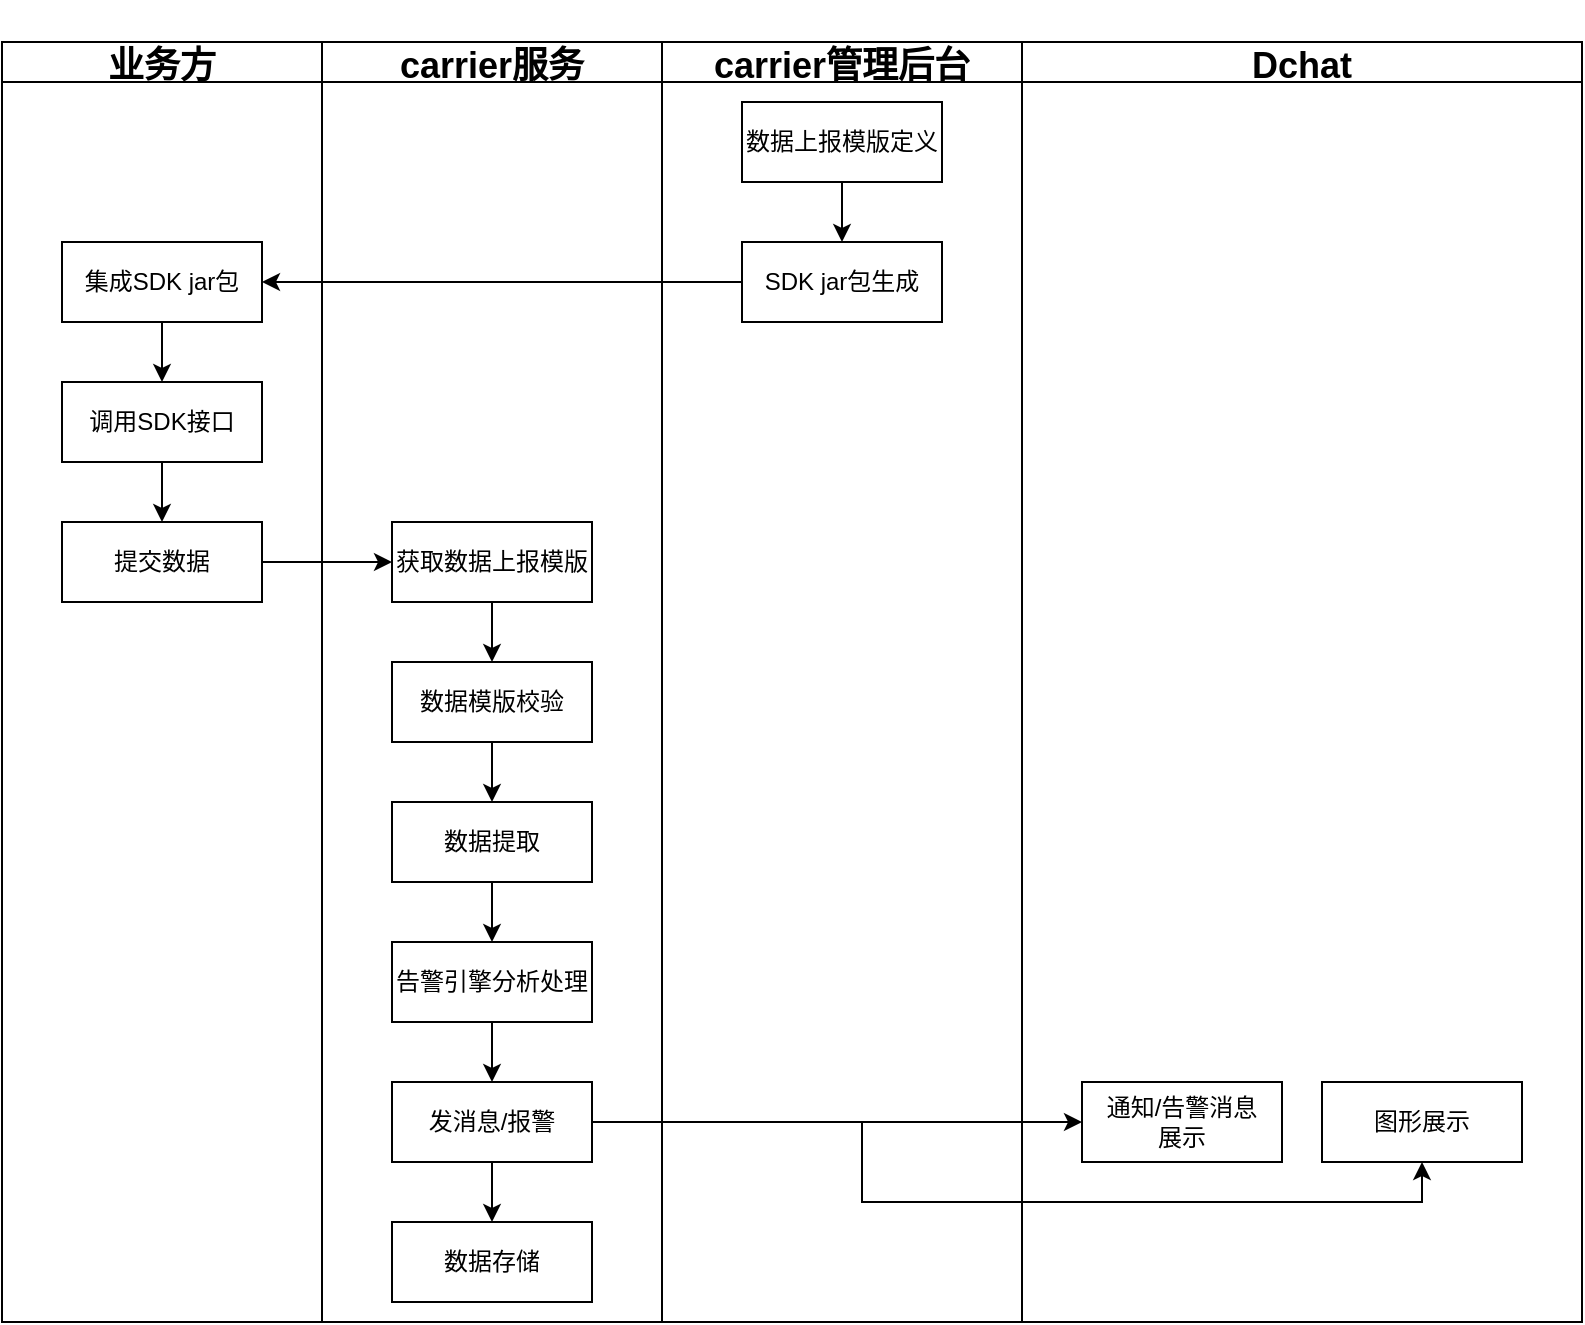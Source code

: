 <mxfile compressed="false" version="16.6.4" type="github" pages="3">
  <diagram id="pBcjqEdFsgfQmg1a2mWG" name="Page-1">
    <mxGraphModel dx="926" dy="3793" grid="0" gridSize="10" guides="1" tooltips="1" connect="1" arrows="1" fold="1" page="1" pageScale="1" pageWidth="4681" pageHeight="3300" math="0" shadow="0">
      <root>
        <mxCell id="0" />
        <mxCell id="1" parent="0" />
        <mxCell id="A6NbXT8_dKEW4dwMow8V-25" value="Pool" style="swimlane;childLayout=stackLayout;resizeParent=1;resizeParentMax=0;startSize=20;rounded=0;shadow=0;glass=0;fontSize=18;strokeColor=default;strokeWidth=1;fillColor=default;noLabel=1;portConstraintRotation=0;connectable=1;allowArrows=1;snapToPoint=0;backgroundOutline=0;rotatable=1;cloneable=1;deletable=1;comic=0;enumerate=0;swimlaneBody=1;swimlaneHead=0;horizontal=1;swimlaneLine=1;" parent="1" vertex="1">
          <mxGeometry x="200" y="-2990" width="330" height="660" as="geometry" />
        </mxCell>
        <mxCell id="A6NbXT8_dKEW4dwMow8V-26" value="业务方" style="swimlane;startSize=20;rounded=0;shadow=0;glass=0;fontSize=18;strokeColor=default;strokeWidth=1;fillColor=default;" parent="A6NbXT8_dKEW4dwMow8V-25" vertex="1">
          <mxGeometry y="20" width="160" height="640" as="geometry" />
        </mxCell>
        <mxCell id="LMv_qMbZr2J3lBFjA7qK-20" style="edgeStyle=orthogonalEdgeStyle;rounded=0;orthogonalLoop=1;jettySize=auto;html=1;exitX=0.5;exitY=1;exitDx=0;exitDy=0;" parent="A6NbXT8_dKEW4dwMow8V-26" source="LMv_qMbZr2J3lBFjA7qK-12" target="LMv_qMbZr2J3lBFjA7qK-13" edge="1">
          <mxGeometry relative="1" as="geometry" />
        </mxCell>
        <mxCell id="LMv_qMbZr2J3lBFjA7qK-12" value="调用SDK接口" style="rounded=0;whiteSpace=wrap;html=1;" parent="A6NbXT8_dKEW4dwMow8V-26" vertex="1">
          <mxGeometry x="30" y="170" width="100" height="40" as="geometry" />
        </mxCell>
        <mxCell id="LMv_qMbZr2J3lBFjA7qK-13" value="提交数据" style="rounded=0;whiteSpace=wrap;html=1;" parent="A6NbXT8_dKEW4dwMow8V-26" vertex="1">
          <mxGeometry x="30" y="240" width="100" height="40" as="geometry" />
        </mxCell>
        <mxCell id="LMv_qMbZr2J3lBFjA7qK-19" style="edgeStyle=orthogonalEdgeStyle;rounded=0;orthogonalLoop=1;jettySize=auto;html=1;exitX=0.5;exitY=1;exitDx=0;exitDy=0;entryX=0.5;entryY=0;entryDx=0;entryDy=0;" parent="A6NbXT8_dKEW4dwMow8V-26" source="LMv_qMbZr2J3lBFjA7qK-14" target="LMv_qMbZr2J3lBFjA7qK-12" edge="1">
          <mxGeometry relative="1" as="geometry" />
        </mxCell>
        <mxCell id="LMv_qMbZr2J3lBFjA7qK-14" value="集成SDK jar包" style="rounded=0;whiteSpace=wrap;html=1;" parent="A6NbXT8_dKEW4dwMow8V-26" vertex="1">
          <mxGeometry x="30" y="100" width="100" height="40" as="geometry" />
        </mxCell>
        <mxCell id="A6NbXT8_dKEW4dwMow8V-27" value="carrier服务" style="swimlane;startSize=20;rounded=0;shadow=0;glass=0;fontSize=18;strokeColor=default;strokeWidth=1;fillColor=default;" parent="A6NbXT8_dKEW4dwMow8V-25" vertex="1">
          <mxGeometry x="160" y="20" width="170" height="640" as="geometry" />
        </mxCell>
        <mxCell id="LMv_qMbZr2J3lBFjA7qK-22" style="edgeStyle=orthogonalEdgeStyle;rounded=0;orthogonalLoop=1;jettySize=auto;html=1;exitX=0.5;exitY=1;exitDx=0;exitDy=0;entryX=0.5;entryY=0;entryDx=0;entryDy=0;" parent="A6NbXT8_dKEW4dwMow8V-27" source="A6NbXT8_dKEW4dwMow8V-9" target="A6NbXT8_dKEW4dwMow8V-10" edge="1">
          <mxGeometry relative="1" as="geometry" />
        </mxCell>
        <mxCell id="A6NbXT8_dKEW4dwMow8V-9" value="获取数据上报模版" style="rounded=0;whiteSpace=wrap;html=1;" parent="A6NbXT8_dKEW4dwMow8V-27" vertex="1">
          <mxGeometry x="35" y="240" width="100" height="40" as="geometry" />
        </mxCell>
        <mxCell id="LMv_qMbZr2J3lBFjA7qK-23" style="edgeStyle=orthogonalEdgeStyle;rounded=0;orthogonalLoop=1;jettySize=auto;html=1;exitX=0.5;exitY=1;exitDx=0;exitDy=0;entryX=0.5;entryY=0;entryDx=0;entryDy=0;" parent="A6NbXT8_dKEW4dwMow8V-27" source="A6NbXT8_dKEW4dwMow8V-10" target="LMv_qMbZr2J3lBFjA7qK-2" edge="1">
          <mxGeometry relative="1" as="geometry" />
        </mxCell>
        <mxCell id="A6NbXT8_dKEW4dwMow8V-10" value="数据模版校验" style="rounded=0;whiteSpace=wrap;html=1;" parent="A6NbXT8_dKEW4dwMow8V-27" vertex="1">
          <mxGeometry x="35" y="310" width="100" height="40" as="geometry" />
        </mxCell>
        <mxCell id="A6NbXT8_dKEW4dwMow8V-11" value="数据存储" style="rounded=0;whiteSpace=wrap;html=1;" parent="A6NbXT8_dKEW4dwMow8V-27" vertex="1">
          <mxGeometry x="35" y="590" width="100" height="40" as="geometry" />
        </mxCell>
        <mxCell id="sdzID2NkrLQG2Qxd7FMs-2" style="edgeStyle=orthogonalEdgeStyle;rounded=0;orthogonalLoop=1;jettySize=auto;html=1;exitX=0.5;exitY=1;exitDx=0;exitDy=0;entryX=0.5;entryY=0;entryDx=0;entryDy=0;" parent="A6NbXT8_dKEW4dwMow8V-27" source="LMv_qMbZr2J3lBFjA7qK-2" target="sdzID2NkrLQG2Qxd7FMs-1" edge="1">
          <mxGeometry relative="1" as="geometry" />
        </mxCell>
        <mxCell id="LMv_qMbZr2J3lBFjA7qK-2" value="数据提取" style="rounded=0;whiteSpace=wrap;html=1;" parent="A6NbXT8_dKEW4dwMow8V-27" vertex="1">
          <mxGeometry x="35" y="380" width="100" height="40" as="geometry" />
        </mxCell>
        <mxCell id="LMv_qMbZr2J3lBFjA7qK-25" style="edgeStyle=orthogonalEdgeStyle;rounded=0;orthogonalLoop=1;jettySize=auto;html=1;exitX=0.5;exitY=1;exitDx=0;exitDy=0;entryX=0.5;entryY=0;entryDx=0;entryDy=0;" parent="A6NbXT8_dKEW4dwMow8V-27" source="LMv_qMbZr2J3lBFjA7qK-3" target="A6NbXT8_dKEW4dwMow8V-11" edge="1">
          <mxGeometry relative="1" as="geometry" />
        </mxCell>
        <mxCell id="LMv_qMbZr2J3lBFjA7qK-3" value="发消息/报警" style="rounded=0;whiteSpace=wrap;html=1;" parent="A6NbXT8_dKEW4dwMow8V-27" vertex="1">
          <mxGeometry x="35" y="520" width="100" height="40" as="geometry" />
        </mxCell>
        <mxCell id="LMv_qMbZr2J3lBFjA7qK-21" value="" style="endArrow=classic;html=1;rounded=0;entryX=0;entryY=0.5;entryDx=0;entryDy=0;" parent="A6NbXT8_dKEW4dwMow8V-27" target="A6NbXT8_dKEW4dwMow8V-9" edge="1">
          <mxGeometry width="50" height="50" relative="1" as="geometry">
            <mxPoint x="-30" y="260" as="sourcePoint" />
            <mxPoint x="30" y="260" as="targetPoint" />
          </mxGeometry>
        </mxCell>
        <mxCell id="sdzID2NkrLQG2Qxd7FMs-3" style="edgeStyle=orthogonalEdgeStyle;rounded=0;orthogonalLoop=1;jettySize=auto;html=1;exitX=0.5;exitY=1;exitDx=0;exitDy=0;entryX=0.5;entryY=0;entryDx=0;entryDy=0;" parent="A6NbXT8_dKEW4dwMow8V-27" source="sdzID2NkrLQG2Qxd7FMs-1" target="LMv_qMbZr2J3lBFjA7qK-3" edge="1">
          <mxGeometry relative="1" as="geometry" />
        </mxCell>
        <mxCell id="sdzID2NkrLQG2Qxd7FMs-1" value="告警引擎分析处理" style="rounded=0;whiteSpace=wrap;html=1;" parent="A6NbXT8_dKEW4dwMow8V-27" vertex="1">
          <mxGeometry x="35" y="450" width="100" height="40" as="geometry" />
        </mxCell>
        <mxCell id="A6NbXT8_dKEW4dwMow8V-31" value="carrier管理后台" style="swimlane;startSize=20;rounded=0;shadow=0;glass=0;fontSize=18;strokeColor=default;strokeWidth=1;fillColor=default;" parent="1" vertex="1">
          <mxGeometry x="530" y="-2970" width="180" height="640" as="geometry" />
        </mxCell>
        <mxCell id="LMv_qMbZr2J3lBFjA7qK-1" value="SDK jar包生成" style="rounded=0;whiteSpace=wrap;html=1;" parent="A6NbXT8_dKEW4dwMow8V-31" vertex="1">
          <mxGeometry x="40" y="100" width="100" height="40" as="geometry" />
        </mxCell>
        <mxCell id="A6NbXT8_dKEW4dwMow8V-13" value="数据上报模版定义" style="rounded=0;whiteSpace=wrap;html=1;" parent="A6NbXT8_dKEW4dwMow8V-31" vertex="1">
          <mxGeometry x="40" y="30" width="100" height="40" as="geometry" />
        </mxCell>
        <mxCell id="LMv_qMbZr2J3lBFjA7qK-15" value="" style="endArrow=classic;html=1;rounded=0;exitX=0.5;exitY=1;exitDx=0;exitDy=0;entryX=0.5;entryY=0;entryDx=0;entryDy=0;" parent="A6NbXT8_dKEW4dwMow8V-31" source="A6NbXT8_dKEW4dwMow8V-13" target="LMv_qMbZr2J3lBFjA7qK-1" edge="1">
          <mxGeometry width="50" height="50" relative="1" as="geometry">
            <mxPoint x="20" y="260" as="sourcePoint" />
            <mxPoint x="90" y="90" as="targetPoint" />
          </mxGeometry>
        </mxCell>
        <mxCell id="A6NbXT8_dKEW4dwMow8V-28" value="Dchat" style="swimlane;startSize=20;rounded=0;shadow=0;glass=0;fontSize=18;strokeColor=default;strokeWidth=1;fillColor=default;" parent="1" vertex="1">
          <mxGeometry x="710" y="-2970" width="280" height="640" as="geometry" />
        </mxCell>
        <mxCell id="LMv_qMbZr2J3lBFjA7qK-26" value="通知/告警消息&lt;br&gt;展示" style="rounded=0;whiteSpace=wrap;html=1;" parent="A6NbXT8_dKEW4dwMow8V-28" vertex="1">
          <mxGeometry x="30" y="520" width="100" height="40" as="geometry" />
        </mxCell>
        <mxCell id="LMv_qMbZr2J3lBFjA7qK-27" value="图形展示" style="rounded=0;whiteSpace=wrap;html=1;" parent="A6NbXT8_dKEW4dwMow8V-28" vertex="1">
          <mxGeometry x="150" y="520" width="100" height="40" as="geometry" />
        </mxCell>
        <mxCell id="LMv_qMbZr2J3lBFjA7qK-17" value="" style="endArrow=classic;html=1;rounded=0;exitX=0;exitY=0.5;exitDx=0;exitDy=0;entryX=1;entryY=0.5;entryDx=0;entryDy=0;" parent="1" source="LMv_qMbZr2J3lBFjA7qK-1" target="LMv_qMbZr2J3lBFjA7qK-14" edge="1">
          <mxGeometry width="50" height="50" relative="1" as="geometry">
            <mxPoint x="550" y="-2710" as="sourcePoint" />
            <mxPoint x="600" y="-2760" as="targetPoint" />
          </mxGeometry>
        </mxCell>
        <mxCell id="LMv_qMbZr2J3lBFjA7qK-30" style="edgeStyle=orthogonalEdgeStyle;rounded=0;orthogonalLoop=1;jettySize=auto;html=1;exitX=1;exitY=0.5;exitDx=0;exitDy=0;entryX=0;entryY=0.5;entryDx=0;entryDy=0;" parent="1" source="LMv_qMbZr2J3lBFjA7qK-3" target="LMv_qMbZr2J3lBFjA7qK-26" edge="1">
          <mxGeometry relative="1" as="geometry" />
        </mxCell>
        <mxCell id="LMv_qMbZr2J3lBFjA7qK-34" style="edgeStyle=orthogonalEdgeStyle;orthogonalLoop=1;jettySize=auto;html=1;exitX=0.5;exitY=1;exitDx=0;exitDy=0;startFill=1;endFill=0;anchorPointDirection=1;rounded=0;startArrow=classic;endArrow=none;" parent="1" source="LMv_qMbZr2J3lBFjA7qK-27" edge="1">
          <mxGeometry relative="1" as="geometry">
            <mxPoint x="610" y="-2430" as="targetPoint" />
            <Array as="points">
              <mxPoint x="910" y="-2390" />
              <mxPoint x="630" y="-2390" />
              <mxPoint x="630" y="-2430" />
            </Array>
          </mxGeometry>
        </mxCell>
      </root>
    </mxGraphModel>
  </diagram>
  <diagram id="rHUjx846w3zSIe8VbyS8" name="第 2 页">
    <mxGraphModel dx="926" dy="493" grid="0" gridSize="10" guides="1" tooltips="1" connect="1" arrows="1" fold="1" page="1" pageScale="1" pageWidth="1169" pageHeight="827" math="0" shadow="0">
      <root>
        <mxCell id="SepARk9L7HPTzCc7iiaq-0" />
        <mxCell id="SepARk9L7HPTzCc7iiaq-1" parent="SepARk9L7HPTzCc7iiaq-0" />
        <mxCell id="SepARk9L7HPTzCc7iiaq-2" value="业务方服务" style="shape=umlLifeline;perimeter=lifelinePerimeter;whiteSpace=wrap;html=1;container=1;collapsible=0;recursiveResize=0;outlineConnect=0;" parent="SepARk9L7HPTzCc7iiaq-1" vertex="1">
          <mxGeometry x="120" y="80" width="100" height="680" as="geometry" />
        </mxCell>
        <mxCell id="SepARk9L7HPTzCc7iiaq-4" value="" style="html=1;points=[];perimeter=orthogonalPerimeter;" parent="SepARk9L7HPTzCc7iiaq-2" vertex="1">
          <mxGeometry x="45" y="90" width="10" height="560" as="geometry" />
        </mxCell>
        <mxCell id="SepARk9L7HPTzCc7iiaq-10" value="调用SDK接口（实体类参数）" style="html=1;verticalAlign=bottom;endArrow=block;rounded=0;" parent="SepARk9L7HPTzCc7iiaq-2" edge="1">
          <mxGeometry width="80" relative="1" as="geometry">
            <mxPoint x="54" y="130" as="sourcePoint" />
            <mxPoint x="253.5" y="130" as="targetPoint" />
          </mxGeometry>
        </mxCell>
        <mxCell id="SepARk9L7HPTzCc7iiaq-3" value="carrier SDK" style="shape=umlLifeline;perimeter=lifelinePerimeter;whiteSpace=wrap;html=1;container=1;collapsible=0;recursiveResize=0;outlineConnect=0;" parent="SepARk9L7HPTzCc7iiaq-1" vertex="1">
          <mxGeometry x="330" y="80" width="100" height="680" as="geometry" />
        </mxCell>
        <mxCell id="SepARk9L7HPTzCc7iiaq-5" value="" style="html=1;points=[];perimeter=orthogonalPerimeter;" parent="SepARk9L7HPTzCc7iiaq-3" vertex="1">
          <mxGeometry x="45" y="110" width="10" height="510" as="geometry" />
        </mxCell>
        <mxCell id="SepARk9L7HPTzCc7iiaq-13" value="" style="html=1;points=[];perimeter=orthogonalPerimeter;" parent="SepARk9L7HPTzCc7iiaq-3" vertex="1">
          <mxGeometry x="50" y="150" width="10" height="20" as="geometry" />
        </mxCell>
        <mxCell id="SepARk9L7HPTzCc7iiaq-14" value="实体对象转换为json body（附带cls）" style="edgeStyle=orthogonalEdgeStyle;html=1;align=left;spacingLeft=2;endArrow=block;rounded=0;entryX=1;entryY=0;" parent="SepARk9L7HPTzCc7iiaq-3" edge="1">
          <mxGeometry relative="1" as="geometry">
            <mxPoint x="56" y="130" as="sourcePoint" />
            <Array as="points">
              <mxPoint x="96" y="130" />
            </Array>
            <mxPoint x="56" y="150" as="targetPoint" />
          </mxGeometry>
        </mxCell>
        <mxCell id="SepARk9L7HPTzCc7iiaq-20" value="http post 提交json" style="html=1;verticalAlign=bottom;endArrow=block;rounded=0;" parent="SepARk9L7HPTzCc7iiaq-3" edge="1">
          <mxGeometry width="80" relative="1" as="geometry">
            <mxPoint x="56" y="200" as="sourcePoint" />
            <mxPoint x="292" y="200" as="targetPoint" />
          </mxGeometry>
        </mxCell>
        <mxCell id="SepARk9L7HPTzCc7iiaq-19" value="carrier服务" style="shape=umlLifeline;perimeter=lifelinePerimeter;whiteSpace=wrap;html=1;container=1;collapsible=0;recursiveResize=0;outlineConnect=0;" parent="SepARk9L7HPTzCc7iiaq-1" vertex="1">
          <mxGeometry x="580" y="80" width="100" height="680" as="geometry" />
        </mxCell>
        <mxCell id="SepARk9L7HPTzCc7iiaq-21" value="" style="html=1;points=[];perimeter=orthogonalPerimeter;" parent="SepARk9L7HPTzCc7iiaq-19" vertex="1">
          <mxGeometry x="45" y="170" width="10" height="470" as="geometry" />
        </mxCell>
        <mxCell id="SepARk9L7HPTzCc7iiaq-23" value="校验cls及字段是否正确" style="edgeStyle=orthogonalEdgeStyle;html=1;align=left;spacingLeft=2;endArrow=block;rounded=0;entryX=1.2;entryY=0.075;entryDx=0;entryDy=0;entryPerimeter=0;" parent="SepARk9L7HPTzCc7iiaq-19" edge="1">
          <mxGeometry relative="1" as="geometry">
            <mxPoint x="56" y="200" as="sourcePoint" />
            <Array as="points">
              <mxPoint x="86" y="200" />
              <mxPoint x="86" y="223" />
            </Array>
            <mxPoint x="62" y="223" as="targetPoint" />
          </mxGeometry>
        </mxCell>
        <mxCell id="SepARk9L7HPTzCc7iiaq-28" value="" style="html=1;points=[];perimeter=orthogonalPerimeter;" parent="SepARk9L7HPTzCc7iiaq-19" vertex="1">
          <mxGeometry x="50" y="294" width="10" height="40" as="geometry" />
        </mxCell>
        <mxCell id="SepARk9L7HPTzCc7iiaq-29" value="json数据反序列化为类信息" style="edgeStyle=orthogonalEdgeStyle;html=1;align=left;spacingLeft=2;endArrow=block;rounded=0;entryX=1;entryY=0;exitX=0.9;exitY=0.553;exitDx=0;exitDy=0;exitPerimeter=0;" parent="SepARk9L7HPTzCc7iiaq-19" edge="1">
          <mxGeometry relative="1" as="geometry">
            <mxPoint x="55" y="278.07" as="sourcePoint" />
            <Array as="points">
              <mxPoint x="55" y="277" />
              <mxPoint x="91" y="277" />
              <mxPoint x="91" y="297" />
            </Array>
            <mxPoint x="61" y="297" as="targetPoint" />
          </mxGeometry>
        </mxCell>
        <mxCell id="SepARk9L7HPTzCc7iiaq-30" value="" style="html=1;points=[];perimeter=orthogonalPerimeter;" parent="SepARk9L7HPTzCc7iiaq-19" vertex="1">
          <mxGeometry x="50" y="369" width="10" height="40" as="geometry" />
        </mxCell>
        <mxCell id="SepARk9L7HPTzCc7iiaq-34" value="执行alarm中的告警触发器" style="edgeStyle=orthogonalEdgeStyle;html=1;align=left;spacingLeft=2;endArrow=block;rounded=0;" parent="SepARk9L7HPTzCc7iiaq-19" edge="1">
          <mxGeometry x="0.055" relative="1" as="geometry">
            <mxPoint x="55" y="360" as="sourcePoint" />
            <Array as="points">
              <mxPoint x="93" y="360" />
              <mxPoint x="93" y="380" />
            </Array>
            <mxPoint x="60" y="380" as="targetPoint" />
            <mxPoint as="offset" />
          </mxGeometry>
        </mxCell>
        <mxCell id="SepARk9L7HPTzCc7iiaq-35" value="" style="html=1;points=[];perimeter=orthogonalPerimeter;" parent="SepARk9L7HPTzCc7iiaq-19" vertex="1">
          <mxGeometry x="50" y="450" width="10" height="40" as="geometry" />
        </mxCell>
        <mxCell id="SepARk9L7HPTzCc7iiaq-36" value="发送告警" style="edgeStyle=orthogonalEdgeStyle;html=1;align=left;spacingLeft=2;endArrow=block;rounded=0;entryX=1;entryY=0;" parent="SepARk9L7HPTzCc7iiaq-19" target="SepARk9L7HPTzCc7iiaq-35" edge="1">
          <mxGeometry relative="1" as="geometry">
            <mxPoint x="55" y="430" as="sourcePoint" />
            <Array as="points">
              <mxPoint x="85" y="430" />
            </Array>
          </mxGeometry>
        </mxCell>
        <mxCell id="SepARk9L7HPTzCc7iiaq-43" value="" style="html=1;points=[];perimeter=orthogonalPerimeter;" parent="SepARk9L7HPTzCc7iiaq-19" vertex="1">
          <mxGeometry x="50" y="527" width="10" height="40" as="geometry" />
        </mxCell>
        <mxCell id="SepARk9L7HPTzCc7iiaq-44" value="存储数据" style="edgeStyle=orthogonalEdgeStyle;html=1;align=left;spacingLeft=2;endArrow=block;rounded=0;entryX=1;entryY=0;exitX=0.9;exitY=0.615;exitDx=0;exitDy=0;exitPerimeter=0;" parent="SepARk9L7HPTzCc7iiaq-19" edge="1">
          <mxGeometry relative="1" as="geometry">
            <mxPoint x="55" y="508.25" as="sourcePoint" />
            <Array as="points">
              <mxPoint x="55" y="507" />
              <mxPoint x="82" y="507" />
              <mxPoint x="82" y="527" />
            </Array>
            <mxPoint x="61" y="527" as="targetPoint" />
          </mxGeometry>
        </mxCell>
        <mxCell id="SepARk9L7HPTzCc7iiaq-22" value="" style="html=1;points=[];perimeter=orthogonalPerimeter;" parent="SepARk9L7HPTzCc7iiaq-1" vertex="1">
          <mxGeometry x="631" y="300" width="10" height="40" as="geometry" />
        </mxCell>
        <mxCell id="SepARk9L7HPTzCc7iiaq-39" value="返回结果" style="html=1;verticalAlign=bottom;endArrow=none;rounded=0;startArrow=classic;startFill=1;endFill=0;" parent="SepARk9L7HPTzCc7iiaq-1" edge="1">
          <mxGeometry width="80" relative="1" as="geometry">
            <mxPoint x="387.5" y="658" as="sourcePoint" />
            <mxPoint x="623" y="658" as="targetPoint" />
            <Array as="points">
              <mxPoint x="508" y="658" />
            </Array>
          </mxGeometry>
        </mxCell>
        <mxCell id="SepARk9L7HPTzCc7iiaq-40" value="返回结果" style="html=1;verticalAlign=bottom;endArrow=none;rounded=0;startArrow=classic;startFill=1;endFill=0;entryX=0.5;entryY=0.979;entryDx=0;entryDy=0;entryPerimeter=0;" parent="SepARk9L7HPTzCc7iiaq-1" edge="1">
          <mxGeometry x="0.05" y="2" width="80" relative="1" as="geometry">
            <mxPoint x="175" y="662" as="sourcePoint" />
            <mxPoint x="375" y="661.92" as="targetPoint" />
            <Array as="points">
              <mxPoint x="285.5" y="662" />
            </Array>
            <mxPoint as="offset" />
          </mxGeometry>
        </mxCell>
      </root>
    </mxGraphModel>
  </diagram>
  <diagram id="5IWlQcS8cEQn7fGy_ZMK" name="第 3 页">
    <mxGraphModel dx="926" dy="493" grid="1" gridSize="10" guides="1" tooltips="1" connect="1" arrows="1" fold="1" page="1" pageScale="1" pageWidth="4681" pageHeight="3300" math="0" shadow="0">
      <root>
        <mxCell id="AV51641QXDecWURRPgKn-0" />
        <mxCell id="AV51641QXDecWURRPgKn-1" parent="AV51641QXDecWURRPgKn-0" />
        <mxCell id="AV51641QXDecWURRPgKn-2" value="上报数据" style="rounded=1;whiteSpace=wrap;html=1;" vertex="1" parent="AV51641QXDecWURRPgKn-1">
          <mxGeometry x="200" y="200" width="120" height="60" as="geometry" />
        </mxCell>
        <mxCell id="7jMibhR6LVHkm1ogZSTY-0" value="解析数据" style="rounded=1;whiteSpace=wrap;html=1;" vertex="1" parent="AV51641QXDecWURRPgKn-1">
          <mxGeometry x="200" y="300" width="120" height="60" as="geometry" />
        </mxCell>
        <mxCell id="7jMibhR6LVHkm1ogZSTY-1" value="判断是否是定时报警器" style="rounded=1;whiteSpace=wrap;html=1;" vertex="1" parent="AV51641QXDecWURRPgKn-1">
          <mxGeometry x="200" y="510" width="120" height="60" as="geometry" />
        </mxCell>
        <mxCell id="7jMibhR6LVHkm1ogZSTY-2" value="解析数据" style="rounded=1;whiteSpace=wrap;html=1;" vertex="1" parent="AV51641QXDecWURRPgKn-1">
          <mxGeometry x="200" y="400" width="120" height="60" as="geometry" />
        </mxCell>
        <mxCell id="7jMibhR6LVHkm1ogZSTY-9" style="edgeStyle=orthogonalEdgeStyle;rounded=0;orthogonalLoop=1;jettySize=auto;html=1;exitX=1;exitY=0.5;exitDx=0;exitDy=0;entryX=0;entryY=0.5;entryDx=0;entryDy=0;" edge="1" parent="AV51641QXDecWURRPgKn-1" source="7jMibhR6LVHkm1ogZSTY-3" target="7jMibhR6LVHkm1ogZSTY-4">
          <mxGeometry relative="1" as="geometry" />
        </mxCell>
        <mxCell id="7jMibhR6LVHkm1ogZSTY-3" value="启动初始化" style="rounded=1;whiteSpace=wrap;html=1;" vertex="1" parent="AV51641QXDecWURRPgKn-1">
          <mxGeometry x="200" y="100" width="120" height="60" as="geometry" />
        </mxCell>
        <mxCell id="7jMibhR6LVHkm1ogZSTY-10" style="edgeStyle=orthogonalEdgeStyle;rounded=0;orthogonalLoop=1;jettySize=auto;html=1;exitX=1;exitY=0.5;exitDx=0;exitDy=0;" edge="1" parent="AV51641QXDecWURRPgKn-1" source="7jMibhR6LVHkm1ogZSTY-4" target="7jMibhR6LVHkm1ogZSTY-6">
          <mxGeometry relative="1" as="geometry" />
        </mxCell>
        <mxCell id="7jMibhR6LVHkm1ogZSTY-4" value="是否包含定时报警器" style="rounded=1;whiteSpace=wrap;html=1;" vertex="1" parent="AV51641QXDecWURRPgKn-1">
          <mxGeometry x="360" y="100" width="120" height="60" as="geometry" />
        </mxCell>
        <mxCell id="7jMibhR6LVHkm1ogZSTY-5" value="放入报警调度队列" style="rounded=1;whiteSpace=wrap;html=1;" vertex="1" parent="AV51641QXDecWURRPgKn-1">
          <mxGeometry x="680" y="100" width="120" height="60" as="geometry" />
        </mxCell>
        <mxCell id="7jMibhR6LVHkm1ogZSTY-7" style="edgeStyle=orthogonalEdgeStyle;rounded=0;orthogonalLoop=1;jettySize=auto;html=1;exitX=1;exitY=0.5;exitDx=0;exitDy=0;entryX=0;entryY=0.5;entryDx=0;entryDy=0;" edge="1" parent="AV51641QXDecWURRPgKn-1" source="7jMibhR6LVHkm1ogZSTY-6" target="7jMibhR6LVHkm1ogZSTY-5">
          <mxGeometry relative="1" as="geometry" />
        </mxCell>
        <mxCell id="7jMibhR6LVHkm1ogZSTY-6" value="" style="rhombus;whiteSpace=wrap;html=1;" vertex="1" parent="AV51641QXDecWURRPgKn-1">
          <mxGeometry x="520" y="100" width="120" height="60" as="geometry" />
        </mxCell>
        <mxCell id="7jMibhR6LVHkm1ogZSTY-8" value="是" style="text;html=1;strokeColor=none;fillColor=none;align=center;verticalAlign=middle;whiteSpace=wrap;rounded=0;" vertex="1" parent="AV51641QXDecWURRPgKn-1">
          <mxGeometry x="629" y="100" width="60" height="30" as="geometry" />
        </mxCell>
      </root>
    </mxGraphModel>
  </diagram>
</mxfile>
